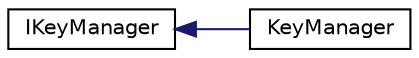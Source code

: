 digraph "Graphical Class Hierarchy"
{
  edge [fontname="Helvetica",fontsize="10",labelfontname="Helvetica",labelfontsize="10"];
  node [fontname="Helvetica",fontsize="10",shape=record];
  rankdir="LR";
  Node1 [label="IKeyManager",height=0.2,width=0.4,color="black", fillcolor="white", style="filled",URL="$class_i_key_manager.html",tooltip="IKeyManager. "];
  Node1 -> Node2 [dir="back",color="midnightblue",fontsize="10",style="solid",fontname="Helvetica"];
  Node2 [label="KeyManager",height=0.2,width=0.4,color="black", fillcolor="white", style="filled",URL="$class_key_manager.html",tooltip="Key manager interface. "];
}
